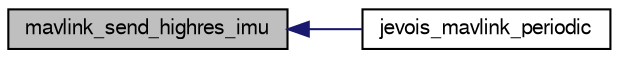 digraph "mavlink_send_highres_imu"
{
  edge [fontname="FreeSans",fontsize="10",labelfontname="FreeSans",labelfontsize="10"];
  node [fontname="FreeSans",fontsize="10",shape=record];
  rankdir="LR";
  Node1 [label="mavlink_send_highres_imu",height=0.2,width=0.4,color="black", fillcolor="grey75", style="filled", fontcolor="black"];
  Node1 -> Node2 [dir="back",color="midnightblue",fontsize="10",style="solid",fontname="FreeSans"];
  Node2 [label="jevois_mavlink_periodic",height=0.2,width=0.4,color="black", fillcolor="white", style="filled",URL="$jevois__mavlink_8h.html#a59ceb7f0074d2eceb086a01cac2c5057"];
}
